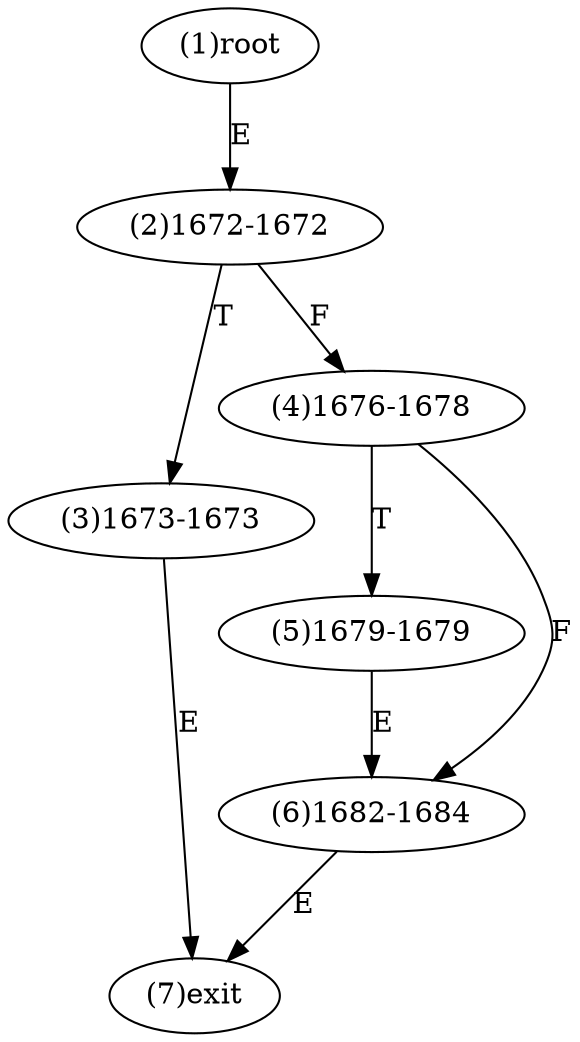 digraph "" { 
1[ label="(1)root"];
2[ label="(2)1672-1672"];
3[ label="(3)1673-1673"];
4[ label="(4)1676-1678"];
5[ label="(5)1679-1679"];
6[ label="(6)1682-1684"];
7[ label="(7)exit"];
1->2[ label="E"];
2->4[ label="F"];
2->3[ label="T"];
3->7[ label="E"];
4->6[ label="F"];
4->5[ label="T"];
5->6[ label="E"];
6->7[ label="E"];
}